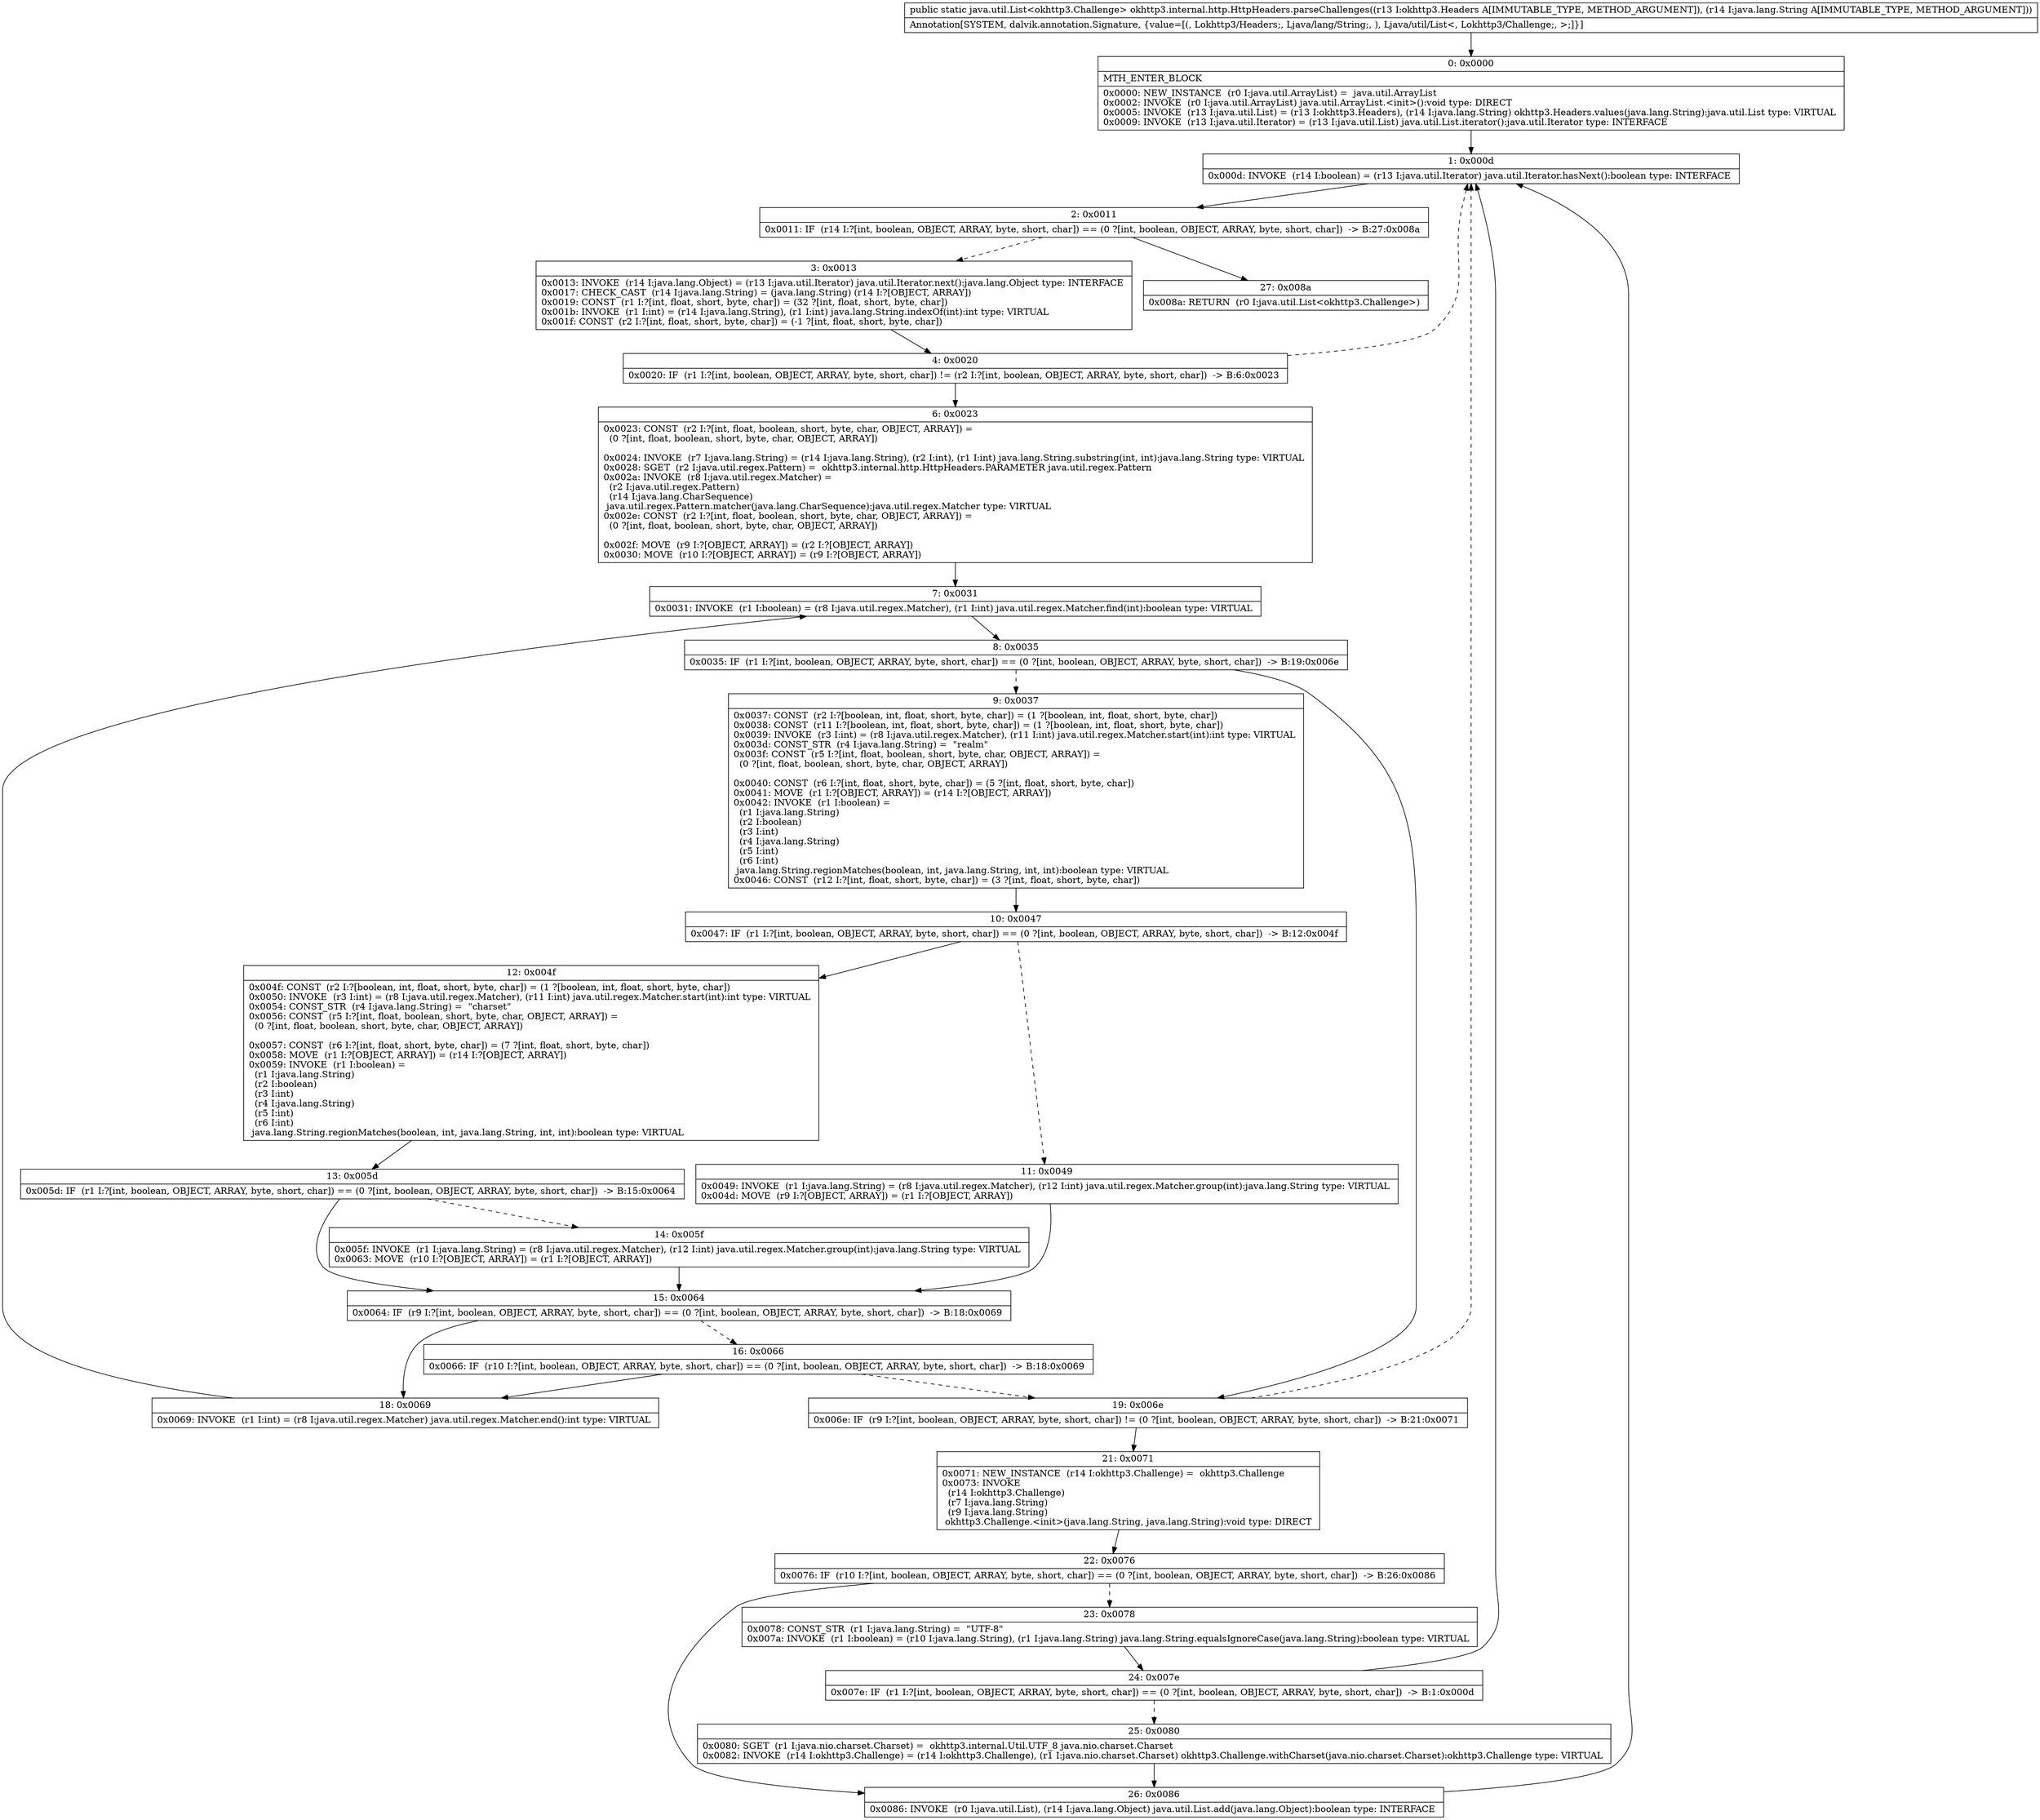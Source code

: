 digraph "CFG forokhttp3.internal.http.HttpHeaders.parseChallenges(Lokhttp3\/Headers;Ljava\/lang\/String;)Ljava\/util\/List;" {
Node_0 [shape=record,label="{0\:\ 0x0000|MTH_ENTER_BLOCK\l|0x0000: NEW_INSTANCE  (r0 I:java.util.ArrayList) =  java.util.ArrayList \l0x0002: INVOKE  (r0 I:java.util.ArrayList) java.util.ArrayList.\<init\>():void type: DIRECT \l0x0005: INVOKE  (r13 I:java.util.List) = (r13 I:okhttp3.Headers), (r14 I:java.lang.String) okhttp3.Headers.values(java.lang.String):java.util.List type: VIRTUAL \l0x0009: INVOKE  (r13 I:java.util.Iterator) = (r13 I:java.util.List) java.util.List.iterator():java.util.Iterator type: INTERFACE \l}"];
Node_1 [shape=record,label="{1\:\ 0x000d|0x000d: INVOKE  (r14 I:boolean) = (r13 I:java.util.Iterator) java.util.Iterator.hasNext():boolean type: INTERFACE \l}"];
Node_2 [shape=record,label="{2\:\ 0x0011|0x0011: IF  (r14 I:?[int, boolean, OBJECT, ARRAY, byte, short, char]) == (0 ?[int, boolean, OBJECT, ARRAY, byte, short, char])  \-\> B:27:0x008a \l}"];
Node_3 [shape=record,label="{3\:\ 0x0013|0x0013: INVOKE  (r14 I:java.lang.Object) = (r13 I:java.util.Iterator) java.util.Iterator.next():java.lang.Object type: INTERFACE \l0x0017: CHECK_CAST  (r14 I:java.lang.String) = (java.lang.String) (r14 I:?[OBJECT, ARRAY]) \l0x0019: CONST  (r1 I:?[int, float, short, byte, char]) = (32 ?[int, float, short, byte, char]) \l0x001b: INVOKE  (r1 I:int) = (r14 I:java.lang.String), (r1 I:int) java.lang.String.indexOf(int):int type: VIRTUAL \l0x001f: CONST  (r2 I:?[int, float, short, byte, char]) = (\-1 ?[int, float, short, byte, char]) \l}"];
Node_4 [shape=record,label="{4\:\ 0x0020|0x0020: IF  (r1 I:?[int, boolean, OBJECT, ARRAY, byte, short, char]) != (r2 I:?[int, boolean, OBJECT, ARRAY, byte, short, char])  \-\> B:6:0x0023 \l}"];
Node_6 [shape=record,label="{6\:\ 0x0023|0x0023: CONST  (r2 I:?[int, float, boolean, short, byte, char, OBJECT, ARRAY]) = \l  (0 ?[int, float, boolean, short, byte, char, OBJECT, ARRAY])\l \l0x0024: INVOKE  (r7 I:java.lang.String) = (r14 I:java.lang.String), (r2 I:int), (r1 I:int) java.lang.String.substring(int, int):java.lang.String type: VIRTUAL \l0x0028: SGET  (r2 I:java.util.regex.Pattern) =  okhttp3.internal.http.HttpHeaders.PARAMETER java.util.regex.Pattern \l0x002a: INVOKE  (r8 I:java.util.regex.Matcher) = \l  (r2 I:java.util.regex.Pattern)\l  (r14 I:java.lang.CharSequence)\l java.util.regex.Pattern.matcher(java.lang.CharSequence):java.util.regex.Matcher type: VIRTUAL \l0x002e: CONST  (r2 I:?[int, float, boolean, short, byte, char, OBJECT, ARRAY]) = \l  (0 ?[int, float, boolean, short, byte, char, OBJECT, ARRAY])\l \l0x002f: MOVE  (r9 I:?[OBJECT, ARRAY]) = (r2 I:?[OBJECT, ARRAY]) \l0x0030: MOVE  (r10 I:?[OBJECT, ARRAY]) = (r9 I:?[OBJECT, ARRAY]) \l}"];
Node_7 [shape=record,label="{7\:\ 0x0031|0x0031: INVOKE  (r1 I:boolean) = (r8 I:java.util.regex.Matcher), (r1 I:int) java.util.regex.Matcher.find(int):boolean type: VIRTUAL \l}"];
Node_8 [shape=record,label="{8\:\ 0x0035|0x0035: IF  (r1 I:?[int, boolean, OBJECT, ARRAY, byte, short, char]) == (0 ?[int, boolean, OBJECT, ARRAY, byte, short, char])  \-\> B:19:0x006e \l}"];
Node_9 [shape=record,label="{9\:\ 0x0037|0x0037: CONST  (r2 I:?[boolean, int, float, short, byte, char]) = (1 ?[boolean, int, float, short, byte, char]) \l0x0038: CONST  (r11 I:?[boolean, int, float, short, byte, char]) = (1 ?[boolean, int, float, short, byte, char]) \l0x0039: INVOKE  (r3 I:int) = (r8 I:java.util.regex.Matcher), (r11 I:int) java.util.regex.Matcher.start(int):int type: VIRTUAL \l0x003d: CONST_STR  (r4 I:java.lang.String) =  \"realm\" \l0x003f: CONST  (r5 I:?[int, float, boolean, short, byte, char, OBJECT, ARRAY]) = \l  (0 ?[int, float, boolean, short, byte, char, OBJECT, ARRAY])\l \l0x0040: CONST  (r6 I:?[int, float, short, byte, char]) = (5 ?[int, float, short, byte, char]) \l0x0041: MOVE  (r1 I:?[OBJECT, ARRAY]) = (r14 I:?[OBJECT, ARRAY]) \l0x0042: INVOKE  (r1 I:boolean) = \l  (r1 I:java.lang.String)\l  (r2 I:boolean)\l  (r3 I:int)\l  (r4 I:java.lang.String)\l  (r5 I:int)\l  (r6 I:int)\l java.lang.String.regionMatches(boolean, int, java.lang.String, int, int):boolean type: VIRTUAL \l0x0046: CONST  (r12 I:?[int, float, short, byte, char]) = (3 ?[int, float, short, byte, char]) \l}"];
Node_10 [shape=record,label="{10\:\ 0x0047|0x0047: IF  (r1 I:?[int, boolean, OBJECT, ARRAY, byte, short, char]) == (0 ?[int, boolean, OBJECT, ARRAY, byte, short, char])  \-\> B:12:0x004f \l}"];
Node_11 [shape=record,label="{11\:\ 0x0049|0x0049: INVOKE  (r1 I:java.lang.String) = (r8 I:java.util.regex.Matcher), (r12 I:int) java.util.regex.Matcher.group(int):java.lang.String type: VIRTUAL \l0x004d: MOVE  (r9 I:?[OBJECT, ARRAY]) = (r1 I:?[OBJECT, ARRAY]) \l}"];
Node_12 [shape=record,label="{12\:\ 0x004f|0x004f: CONST  (r2 I:?[boolean, int, float, short, byte, char]) = (1 ?[boolean, int, float, short, byte, char]) \l0x0050: INVOKE  (r3 I:int) = (r8 I:java.util.regex.Matcher), (r11 I:int) java.util.regex.Matcher.start(int):int type: VIRTUAL \l0x0054: CONST_STR  (r4 I:java.lang.String) =  \"charset\" \l0x0056: CONST  (r5 I:?[int, float, boolean, short, byte, char, OBJECT, ARRAY]) = \l  (0 ?[int, float, boolean, short, byte, char, OBJECT, ARRAY])\l \l0x0057: CONST  (r6 I:?[int, float, short, byte, char]) = (7 ?[int, float, short, byte, char]) \l0x0058: MOVE  (r1 I:?[OBJECT, ARRAY]) = (r14 I:?[OBJECT, ARRAY]) \l0x0059: INVOKE  (r1 I:boolean) = \l  (r1 I:java.lang.String)\l  (r2 I:boolean)\l  (r3 I:int)\l  (r4 I:java.lang.String)\l  (r5 I:int)\l  (r6 I:int)\l java.lang.String.regionMatches(boolean, int, java.lang.String, int, int):boolean type: VIRTUAL \l}"];
Node_13 [shape=record,label="{13\:\ 0x005d|0x005d: IF  (r1 I:?[int, boolean, OBJECT, ARRAY, byte, short, char]) == (0 ?[int, boolean, OBJECT, ARRAY, byte, short, char])  \-\> B:15:0x0064 \l}"];
Node_14 [shape=record,label="{14\:\ 0x005f|0x005f: INVOKE  (r1 I:java.lang.String) = (r8 I:java.util.regex.Matcher), (r12 I:int) java.util.regex.Matcher.group(int):java.lang.String type: VIRTUAL \l0x0063: MOVE  (r10 I:?[OBJECT, ARRAY]) = (r1 I:?[OBJECT, ARRAY]) \l}"];
Node_15 [shape=record,label="{15\:\ 0x0064|0x0064: IF  (r9 I:?[int, boolean, OBJECT, ARRAY, byte, short, char]) == (0 ?[int, boolean, OBJECT, ARRAY, byte, short, char])  \-\> B:18:0x0069 \l}"];
Node_16 [shape=record,label="{16\:\ 0x0066|0x0066: IF  (r10 I:?[int, boolean, OBJECT, ARRAY, byte, short, char]) == (0 ?[int, boolean, OBJECT, ARRAY, byte, short, char])  \-\> B:18:0x0069 \l}"];
Node_18 [shape=record,label="{18\:\ 0x0069|0x0069: INVOKE  (r1 I:int) = (r8 I:java.util.regex.Matcher) java.util.regex.Matcher.end():int type: VIRTUAL \l}"];
Node_19 [shape=record,label="{19\:\ 0x006e|0x006e: IF  (r9 I:?[int, boolean, OBJECT, ARRAY, byte, short, char]) != (0 ?[int, boolean, OBJECT, ARRAY, byte, short, char])  \-\> B:21:0x0071 \l}"];
Node_21 [shape=record,label="{21\:\ 0x0071|0x0071: NEW_INSTANCE  (r14 I:okhttp3.Challenge) =  okhttp3.Challenge \l0x0073: INVOKE  \l  (r14 I:okhttp3.Challenge)\l  (r7 I:java.lang.String)\l  (r9 I:java.lang.String)\l okhttp3.Challenge.\<init\>(java.lang.String, java.lang.String):void type: DIRECT \l}"];
Node_22 [shape=record,label="{22\:\ 0x0076|0x0076: IF  (r10 I:?[int, boolean, OBJECT, ARRAY, byte, short, char]) == (0 ?[int, boolean, OBJECT, ARRAY, byte, short, char])  \-\> B:26:0x0086 \l}"];
Node_23 [shape=record,label="{23\:\ 0x0078|0x0078: CONST_STR  (r1 I:java.lang.String) =  \"UTF\-8\" \l0x007a: INVOKE  (r1 I:boolean) = (r10 I:java.lang.String), (r1 I:java.lang.String) java.lang.String.equalsIgnoreCase(java.lang.String):boolean type: VIRTUAL \l}"];
Node_24 [shape=record,label="{24\:\ 0x007e|0x007e: IF  (r1 I:?[int, boolean, OBJECT, ARRAY, byte, short, char]) == (0 ?[int, boolean, OBJECT, ARRAY, byte, short, char])  \-\> B:1:0x000d \l}"];
Node_25 [shape=record,label="{25\:\ 0x0080|0x0080: SGET  (r1 I:java.nio.charset.Charset) =  okhttp3.internal.Util.UTF_8 java.nio.charset.Charset \l0x0082: INVOKE  (r14 I:okhttp3.Challenge) = (r14 I:okhttp3.Challenge), (r1 I:java.nio.charset.Charset) okhttp3.Challenge.withCharset(java.nio.charset.Charset):okhttp3.Challenge type: VIRTUAL \l}"];
Node_26 [shape=record,label="{26\:\ 0x0086|0x0086: INVOKE  (r0 I:java.util.List), (r14 I:java.lang.Object) java.util.List.add(java.lang.Object):boolean type: INTERFACE \l}"];
Node_27 [shape=record,label="{27\:\ 0x008a|0x008a: RETURN  (r0 I:java.util.List\<okhttp3.Challenge\>) \l}"];
MethodNode[shape=record,label="{public static java.util.List\<okhttp3.Challenge\> okhttp3.internal.http.HttpHeaders.parseChallenges((r13 I:okhttp3.Headers A[IMMUTABLE_TYPE, METHOD_ARGUMENT]), (r14 I:java.lang.String A[IMMUTABLE_TYPE, METHOD_ARGUMENT]))  | Annotation[SYSTEM, dalvik.annotation.Signature, \{value=[(, Lokhttp3\/Headers;, Ljava\/lang\/String;, ), Ljava\/util\/List\<, Lokhttp3\/Challenge;, \>;]\}]\l}"];
MethodNode -> Node_0;
Node_0 -> Node_1;
Node_1 -> Node_2;
Node_2 -> Node_3[style=dashed];
Node_2 -> Node_27;
Node_3 -> Node_4;
Node_4 -> Node_6;
Node_4 -> Node_1[style=dashed];
Node_6 -> Node_7;
Node_7 -> Node_8;
Node_8 -> Node_9[style=dashed];
Node_8 -> Node_19;
Node_9 -> Node_10;
Node_10 -> Node_11[style=dashed];
Node_10 -> Node_12;
Node_11 -> Node_15;
Node_12 -> Node_13;
Node_13 -> Node_14[style=dashed];
Node_13 -> Node_15;
Node_14 -> Node_15;
Node_15 -> Node_16[style=dashed];
Node_15 -> Node_18;
Node_16 -> Node_18;
Node_16 -> Node_19[style=dashed];
Node_18 -> Node_7;
Node_19 -> Node_21;
Node_19 -> Node_1[style=dashed];
Node_21 -> Node_22;
Node_22 -> Node_23[style=dashed];
Node_22 -> Node_26;
Node_23 -> Node_24;
Node_24 -> Node_1;
Node_24 -> Node_25[style=dashed];
Node_25 -> Node_26;
Node_26 -> Node_1;
}

